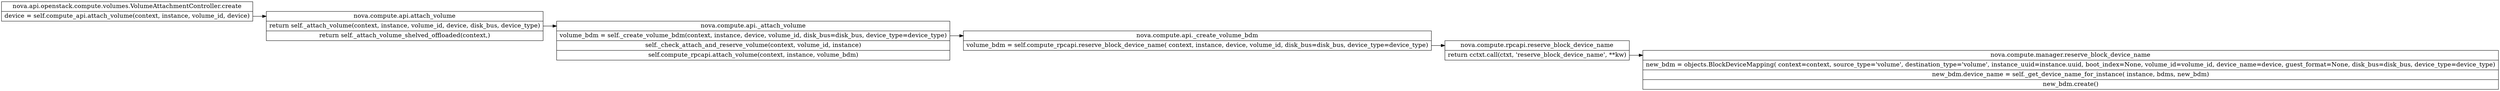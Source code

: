digraph g {

graph [rankdir = "LR"];
node [fontsize = "16" shape = "record" ];


start [label =
"<fn> nova.api.openstack.compute.volumes.VolumeAttachmentController.create    |\
    <f1> device = self.compute_api.attach_volume(context, instance, volume_id, device)
"];


1 [label =
"<fn> nova.compute.api.attach_volume |\
    <f1> return self._attach_volume(context, instance, volume_id, device, disk_bus, device_type) |\
    <f2> return self._attach_volume_shelved_offloaded(context,)
"];


2 [label =
"<fn> nova.compute.api._attach_volume |\
    <f1> volume_bdm = self._create_volume_bdm(context, instance, device, volume_id, disk_bus=disk_bus, device_type=device_type) |\
    <f2> self._check_attach_and_reserve_volume(context, volume_id, instance) |\
    <f3> self.compute_rpcapi.attach_volume(context, instance, volume_bdm)
"];


3 [label =
"<fn> nova.compute.api._create_volume_bdm |\
    <f1>
        volume_bdm = self.compute_rpcapi.reserve_block_device_name(
            context, instance, device, volume_id, disk_bus=disk_bus,
            device_type=device_type)
"];


4 [label =
"<fn>  nova.compute.rpcapi.reserve_block_device_name   |\
    <f1> return cctxt.call(ctxt, 'reserve_block_device_name', **kw)
"];


5 [label =
"<fn>  nova.compute.manager.reserve_block_device_name   |\
    <f1>
        new_bdm = objects.BlockDeviceMapping(
                context=context,
                source_type='volume', destination_type='volume',
                instance_uuid=instance.uuid, boot_index=None,
                volume_id=volume_id,
                device_name=device, guest_format=None,
                disk_bus=disk_bus, device_type=device_type) |\
    <f2>
        new_bdm.device_name = self._get_device_name_for_instance(
                instance, bdms, new_bdm) |\

    <f3>
            new_bdm.create()
"];


/*
sample [label =
"<fn>     |\
    <f1>
"];
*/


start:f1 -> 1:fn
1:f1 -> 2:fn
2:f1 -> 3:fn
3:f1 -> 4:fn
4:f1 -> 5:fn

}
